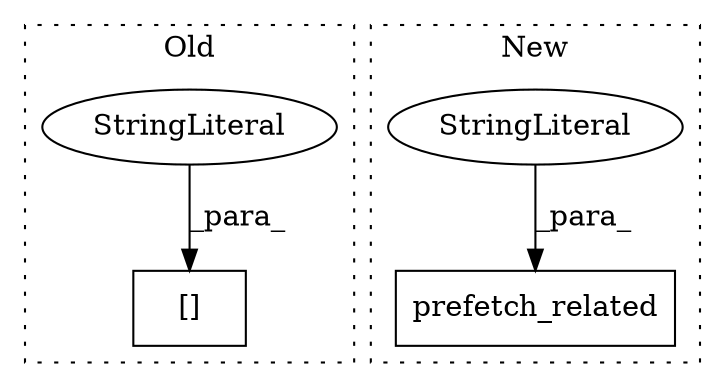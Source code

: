digraph G {
subgraph cluster0 {
1 [label="[]" a="2" s="6996,7018" l="14,1" shape="box"];
3 [label="StringLiteral" a="45" s="7010" l="8" shape="ellipse"];
label = "Old";
style="dotted";
}
subgraph cluster1 {
2 [label="prefetch_related" a="32" s="6688,6711" l="17,1" shape="box"];
4 [label="StringLiteral" a="45" s="6705" l="6" shape="ellipse"];
label = "New";
style="dotted";
}
3 -> 1 [label="_para_"];
4 -> 2 [label="_para_"];
}